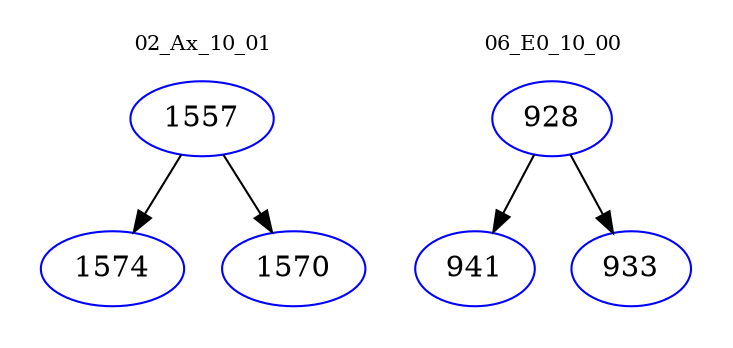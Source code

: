 digraph{
subgraph cluster_0 {
color = white
label = "02_Ax_10_01";
fontsize=10;
T0_1557 [label="1557", color="blue"]
T0_1557 -> T0_1574 [color="black"]
T0_1574 [label="1574", color="blue"]
T0_1557 -> T0_1570 [color="black"]
T0_1570 [label="1570", color="blue"]
}
subgraph cluster_1 {
color = white
label = "06_E0_10_00";
fontsize=10;
T1_928 [label="928", color="blue"]
T1_928 -> T1_941 [color="black"]
T1_941 [label="941", color="blue"]
T1_928 -> T1_933 [color="black"]
T1_933 [label="933", color="blue"]
}
}
